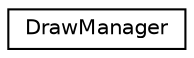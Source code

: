 digraph "Graphical Class Hierarchy"
{
 // LATEX_PDF_SIZE
  edge [fontname="Helvetica",fontsize="10",labelfontname="Helvetica",labelfontsize="10"];
  node [fontname="Helvetica",fontsize="10",shape=record];
  rankdir="LR";
  Node0 [label="DrawManager",height=0.2,width=0.4,color="black", fillcolor="white", style="filled",URL="$class_draw_manager.html",tooltip=" "];
}
